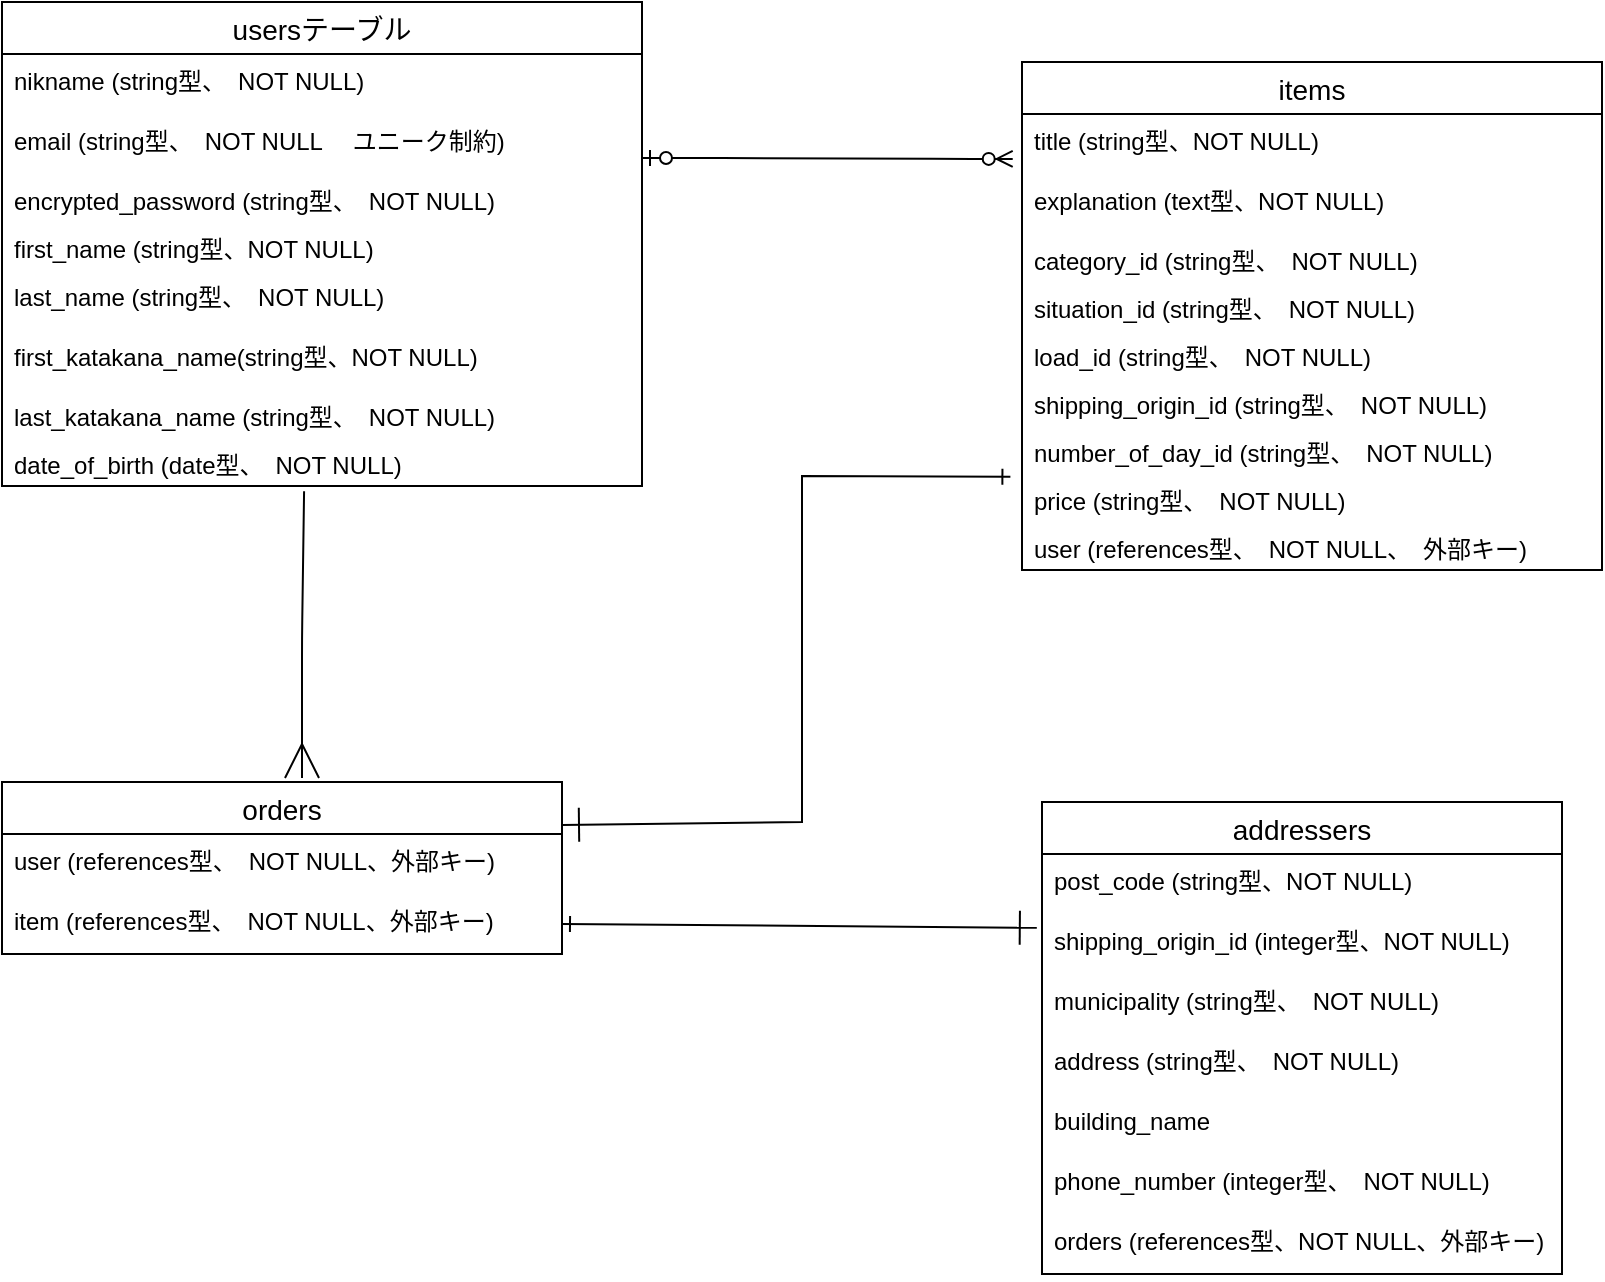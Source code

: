 <mxfile>
    <diagram id="e9wEiaP1J1o5RcLnQmNU" name="ページ1">
        <mxGraphModel dx="809" dy="756" grid="1" gridSize="10" guides="1" tooltips="1" connect="1" arrows="1" fold="1" page="1" pageScale="1" pageWidth="827" pageHeight="1169" math="0" shadow="0">
            <root>
                <mxCell id="0"/>
                <mxCell id="1" parent="0"/>
                <mxCell id="33" value="usersテーブル" style="swimlane;fontStyle=0;childLayout=stackLayout;horizontal=1;startSize=26;horizontalStack=0;resizeParent=1;resizeParentMax=0;resizeLast=0;collapsible=1;marginBottom=0;align=center;fontSize=14;" parent="1" vertex="1">
                    <mxGeometry y="40" width="320" height="242" as="geometry"/>
                </mxCell>
                <mxCell id="34" value="nikname (string型、　NOT NULL)" style="text;strokeColor=none;fillColor=none;spacingLeft=4;spacingRight=4;overflow=hidden;rotatable=0;points=[[0,0.5],[1,0.5]];portConstraint=eastwest;fontSize=12;" parent="33" vertex="1">
                    <mxGeometry y="26" width="320" height="30" as="geometry"/>
                </mxCell>
                <mxCell id="35" value="email (string型、　NOT NULL 　ユニーク制約)&#10;" style="text;strokeColor=none;fillColor=none;spacingLeft=4;spacingRight=4;overflow=hidden;rotatable=0;points=[[0,0.5],[1,0.5]];portConstraint=eastwest;fontSize=12;" parent="33" vertex="1">
                    <mxGeometry y="56" width="320" height="30" as="geometry"/>
                </mxCell>
                <mxCell id="36" value="encrypted_password (string型、　NOT NULL)" style="text;strokeColor=none;fillColor=none;spacingLeft=4;spacingRight=4;overflow=hidden;rotatable=0;points=[[0,0.5],[1,0.5]];portConstraint=eastwest;fontSize=12;" parent="33" vertex="1">
                    <mxGeometry y="86" width="320" height="24" as="geometry"/>
                </mxCell>
                <mxCell id="130" value="first_name (string型、NOT NULL)" style="text;strokeColor=none;fillColor=none;spacingLeft=4;spacingRight=4;overflow=hidden;rotatable=0;points=[[0,0.5],[1,0.5]];portConstraint=eastwest;fontSize=12;" vertex="1" parent="33">
                    <mxGeometry y="110" width="320" height="24" as="geometry"/>
                </mxCell>
                <mxCell id="78" value="last_name (string型、　NOT NULL)" style="text;strokeColor=none;fillColor=none;spacingLeft=4;spacingRight=4;overflow=hidden;rotatable=0;points=[[0,0.5],[1,0.5]];portConstraint=eastwest;fontSize=12;" vertex="1" parent="33">
                    <mxGeometry y="134" width="320" height="30" as="geometry"/>
                </mxCell>
                <mxCell id="131" value="first_katakana_name(string型、NOT NULL)" style="text;strokeColor=none;fillColor=none;spacingLeft=4;spacingRight=4;overflow=hidden;rotatable=0;points=[[0,0.5],[1,0.5]];portConstraint=eastwest;fontSize=12;" vertex="1" parent="33">
                    <mxGeometry y="164" width="320" height="30" as="geometry"/>
                </mxCell>
                <mxCell id="77" value="last_katakana_name (string型、　NOT NULL)" style="text;strokeColor=none;fillColor=none;spacingLeft=4;spacingRight=4;overflow=hidden;rotatable=0;points=[[0,0.5],[1,0.5]];portConstraint=eastwest;fontSize=12;" vertex="1" parent="33">
                    <mxGeometry y="194" width="320" height="24" as="geometry"/>
                </mxCell>
                <mxCell id="76" value="date_of_birth (date型、　NOT NULL)" style="text;strokeColor=none;fillColor=none;spacingLeft=4;spacingRight=4;overflow=hidden;rotatable=0;points=[[0,0.5],[1,0.5]];portConstraint=eastwest;fontSize=12;" vertex="1" parent="33">
                    <mxGeometry y="218" width="320" height="24" as="geometry"/>
                </mxCell>
                <mxCell id="80" value="items" style="swimlane;fontStyle=0;childLayout=stackLayout;horizontal=1;startSize=26;horizontalStack=0;resizeParent=1;resizeParentMax=0;resizeLast=0;collapsible=1;marginBottom=0;align=center;fontSize=14;" vertex="1" parent="1">
                    <mxGeometry x="510" y="70" width="290" height="254" as="geometry"/>
                </mxCell>
                <mxCell id="86" value="title (string型、NOT NULL)" style="text;strokeColor=none;fillColor=none;spacingLeft=4;spacingRight=4;overflow=hidden;rotatable=0;points=[[0,0.5],[1,0.5]];portConstraint=eastwest;fontSize=12;" vertex="1" parent="80">
                    <mxGeometry y="26" width="290" height="30" as="geometry"/>
                </mxCell>
                <mxCell id="85" value="explanation (text型、NOT NULL)" style="text;strokeColor=none;fillColor=none;spacingLeft=4;spacingRight=4;overflow=hidden;rotatable=0;points=[[0,0.5],[1,0.5]];portConstraint=eastwest;fontSize=12;" vertex="1" parent="80">
                    <mxGeometry y="56" width="290" height="30" as="geometry"/>
                </mxCell>
                <mxCell id="84" value="category_id (string型、　NOT NULL)" style="text;strokeColor=none;fillColor=none;spacingLeft=4;spacingRight=4;overflow=hidden;rotatable=0;points=[[0,0.5],[1,0.5]];portConstraint=eastwest;fontSize=12;" vertex="1" parent="80">
                    <mxGeometry y="86" width="290" height="24" as="geometry"/>
                </mxCell>
                <mxCell id="89" value="situation_id (string型、　NOT NULL)" style="text;strokeColor=none;fillColor=none;spacingLeft=4;spacingRight=4;overflow=hidden;rotatable=0;points=[[0,0.5],[1,0.5]];portConstraint=eastwest;fontSize=12;" vertex="1" parent="80">
                    <mxGeometry y="110" width="290" height="24" as="geometry"/>
                </mxCell>
                <mxCell id="97" value="load_id (string型、　NOT NULL)" style="text;strokeColor=none;fillColor=none;spacingLeft=4;spacingRight=4;overflow=hidden;rotatable=0;points=[[0,0.5],[1,0.5]];portConstraint=eastwest;fontSize=12;" vertex="1" parent="80">
                    <mxGeometry y="134" width="290" height="24" as="geometry"/>
                </mxCell>
                <mxCell id="96" value="shipping_origin_id (string型、　NOT NULL)" style="text;strokeColor=none;fillColor=none;spacingLeft=4;spacingRight=4;overflow=hidden;rotatable=0;points=[[0,0.5],[1,0.5]];portConstraint=eastwest;fontSize=12;" vertex="1" parent="80">
                    <mxGeometry y="158" width="290" height="24" as="geometry"/>
                </mxCell>
                <mxCell id="95" value="number_of_day_id (string型、　NOT NULL)" style="text;strokeColor=none;fillColor=none;spacingLeft=4;spacingRight=4;overflow=hidden;rotatable=0;points=[[0,0.5],[1,0.5]];portConstraint=eastwest;fontSize=12;" vertex="1" parent="80">
                    <mxGeometry y="182" width="290" height="24" as="geometry"/>
                </mxCell>
                <mxCell id="98" value="price (string型、　NOT NULL)" style="text;strokeColor=none;fillColor=none;spacingLeft=4;spacingRight=4;overflow=hidden;rotatable=0;points=[[0,0.5],[1,0.5]];portConstraint=eastwest;fontSize=12;" vertex="1" parent="80">
                    <mxGeometry y="206" width="290" height="24" as="geometry"/>
                </mxCell>
                <mxCell id="94" value="user (references型、　NOT NULL、　外部キー)" style="text;strokeColor=none;fillColor=none;spacingLeft=4;spacingRight=4;overflow=hidden;rotatable=0;points=[[0,0.5],[1,0.5]];portConstraint=eastwest;fontSize=12;" vertex="1" parent="80">
                    <mxGeometry y="230" width="290" height="24" as="geometry"/>
                </mxCell>
                <mxCell id="90" value="orders" style="swimlane;fontStyle=0;childLayout=stackLayout;horizontal=1;startSize=26;horizontalStack=0;resizeParent=1;resizeParentMax=0;resizeLast=0;collapsible=1;marginBottom=0;align=center;fontSize=14;" vertex="1" parent="1">
                    <mxGeometry y="430" width="280" height="86" as="geometry"/>
                </mxCell>
                <mxCell id="91" value="user (references型、　NOT NULL、外部キー)" style="text;strokeColor=none;fillColor=none;spacingLeft=4;spacingRight=4;overflow=hidden;rotatable=0;points=[[0,0.5],[1,0.5]];portConstraint=eastwest;fontSize=12;" vertex="1" parent="90">
                    <mxGeometry y="26" width="280" height="30" as="geometry"/>
                </mxCell>
                <mxCell id="92" value="item (references型、　NOT NULL、外部キー)" style="text;strokeColor=none;fillColor=none;spacingLeft=4;spacingRight=4;overflow=hidden;rotatable=0;points=[[0,0.5],[1,0.5]];portConstraint=eastwest;fontSize=12;" vertex="1" parent="90">
                    <mxGeometry y="56" width="280" height="30" as="geometry"/>
                </mxCell>
                <mxCell id="99" value="addressers" style="swimlane;fontStyle=0;childLayout=stackLayout;horizontal=1;startSize=26;horizontalStack=0;resizeParent=1;resizeParentMax=0;resizeLast=0;collapsible=1;marginBottom=0;align=center;fontSize=14;" vertex="1" parent="1">
                    <mxGeometry x="520" y="440" width="260" height="236" as="geometry"/>
                </mxCell>
                <mxCell id="100" value="post_code (string型、NOT NULL)&#10;" style="text;strokeColor=none;fillColor=none;spacingLeft=4;spacingRight=4;overflow=hidden;rotatable=0;points=[[0,0.5],[1,0.5]];portConstraint=eastwest;fontSize=12;" vertex="1" parent="99">
                    <mxGeometry y="26" width="260" height="30" as="geometry"/>
                </mxCell>
                <mxCell id="102" value="shipping_origin_id (integer型、NOT NULL)" style="text;strokeColor=none;fillColor=none;spacingLeft=4;spacingRight=4;overflow=hidden;rotatable=0;points=[[0,0.5],[1,0.5]];portConstraint=eastwest;fontSize=12;" vertex="1" parent="99">
                    <mxGeometry y="56" width="260" height="30" as="geometry"/>
                </mxCell>
                <mxCell id="105" value="municipality (string型、　NOT NULL)&#10;" style="text;strokeColor=none;fillColor=none;spacingLeft=4;spacingRight=4;overflow=hidden;rotatable=0;points=[[0,0.5],[1,0.5]];portConstraint=eastwest;fontSize=12;" vertex="1" parent="99">
                    <mxGeometry y="86" width="260" height="30" as="geometry"/>
                </mxCell>
                <mxCell id="104" value="address (string型、　NOT NULL)" style="text;strokeColor=none;fillColor=none;spacingLeft=4;spacingRight=4;overflow=hidden;rotatable=0;points=[[0,0.5],[1,0.5]];portConstraint=eastwest;fontSize=12;" vertex="1" parent="99">
                    <mxGeometry y="116" width="260" height="30" as="geometry"/>
                </mxCell>
                <mxCell id="103" value="building_name " style="text;strokeColor=none;fillColor=none;spacingLeft=4;spacingRight=4;overflow=hidden;rotatable=0;points=[[0,0.5],[1,0.5]];portConstraint=eastwest;fontSize=12;" vertex="1" parent="99">
                    <mxGeometry y="146" width="260" height="30" as="geometry"/>
                </mxCell>
                <mxCell id="107" value="phone_number (integer型、　NOT NULL)" style="text;strokeColor=none;fillColor=none;spacingLeft=4;spacingRight=4;overflow=hidden;rotatable=0;points=[[0,0.5],[1,0.5]];portConstraint=eastwest;fontSize=12;" vertex="1" parent="99">
                    <mxGeometry y="176" width="260" height="30" as="geometry"/>
                </mxCell>
                <mxCell id="129" value="orders (references型、NOT NULL、外部キー)&#10;" style="text;strokeColor=none;fillColor=none;spacingLeft=4;spacingRight=4;overflow=hidden;rotatable=0;points=[[0,0.5],[1,0.5]];portConstraint=eastwest;fontSize=12;" vertex="1" parent="99">
                    <mxGeometry y="206" width="260" height="30" as="geometry"/>
                </mxCell>
                <mxCell id="120" value="" style="edgeStyle=entityRelationEdgeStyle;fontSize=12;html=1;endArrow=ERzeroToMany;startArrow=ERzeroToOne;entryX=-0.016;entryY=0.748;entryDx=0;entryDy=0;entryPerimeter=0;" edge="1" parent="1" target="86">
                    <mxGeometry width="100" height="100" relative="1" as="geometry">
                        <mxPoint x="320" y="118" as="sourcePoint"/>
                        <mxPoint x="440" y="84" as="targetPoint"/>
                    </mxGeometry>
                </mxCell>
                <mxCell id="126" value="" style="endArrow=ERmany;html=1;rounded=1;endFill=0;strokeWidth=1;endSize=15;startSize=6;exitX=0.472;exitY=1.111;exitDx=0;exitDy=0;exitPerimeter=0;" edge="1" parent="1" source="76">
                    <mxGeometry relative="1" as="geometry">
                        <mxPoint x="150" y="428" as="sourcePoint"/>
                        <mxPoint x="150" y="428" as="targetPoint"/>
                        <Array as="points">
                            <mxPoint x="150" y="358"/>
                        </Array>
                    </mxGeometry>
                </mxCell>
                <mxCell id="127" value="" style="endArrow=ERone;html=1;rounded=0;startSize=6;endSize=15;strokeWidth=1;endFill=0;exitX=-0.02;exitY=0.056;exitDx=0;exitDy=0;exitPerimeter=0;entryX=1;entryY=0.25;entryDx=0;entryDy=0;startArrow=ERone;startFill=0;" edge="1" parent="1" source="98" target="90">
                    <mxGeometry relative="1" as="geometry">
                        <mxPoint x="330" y="310" as="sourcePoint"/>
                        <mxPoint x="290" y="450" as="targetPoint"/>
                        <Array as="points">
                            <mxPoint x="400" y="277"/>
                            <mxPoint x="400" y="450"/>
                        </Array>
                    </mxGeometry>
                </mxCell>
                <mxCell id="128" value="" style="endArrow=ERone;html=1;rounded=1;startSize=6;endSize=15;strokeWidth=1;entryX=-0.01;entryY=0.23;entryDx=0;entryDy=0;entryPerimeter=0;exitX=1;exitY=0.5;exitDx=0;exitDy=0;endFill=0;startArrow=ERone;startFill=0;targetPerimeterSpacing=15;sourcePerimeterSpacing=6;" edge="1" parent="1" source="92" target="102">
                    <mxGeometry relative="1" as="geometry">
                        <mxPoint x="330" y="310" as="sourcePoint"/>
                        <mxPoint x="490" y="310" as="targetPoint"/>
                        <Array as="points"/>
                    </mxGeometry>
                </mxCell>
            </root>
        </mxGraphModel>
    </diagram>
</mxfile>